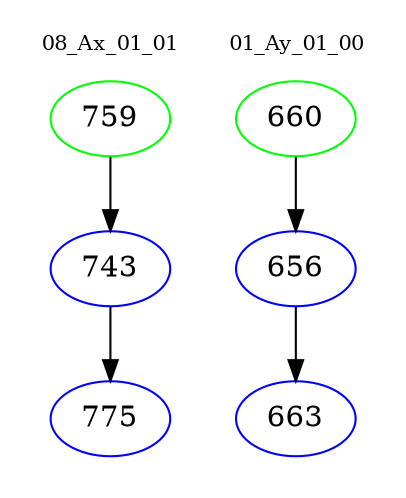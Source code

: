 digraph{
subgraph cluster_0 {
color = white
label = "08_Ax_01_01";
fontsize=10;
T0_759 [label="759", color="green"]
T0_759 -> T0_743 [color="black"]
T0_743 [label="743", color="blue"]
T0_743 -> T0_775 [color="black"]
T0_775 [label="775", color="blue"]
}
subgraph cluster_1 {
color = white
label = "01_Ay_01_00";
fontsize=10;
T1_660 [label="660", color="green"]
T1_660 -> T1_656 [color="black"]
T1_656 [label="656", color="blue"]
T1_656 -> T1_663 [color="black"]
T1_663 [label="663", color="blue"]
}
}
